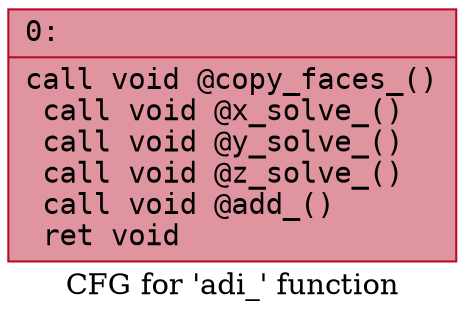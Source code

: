 digraph "CFG for 'adi_' function" {
	label="CFG for 'adi_' function";

	Node0x56277ca85e80 [shape=record,color="#b70d28ff", style=filled, fillcolor="#b70d2870" fontname="Courier",label="{0:\l|  call void @copy_faces_()\l  call void @x_solve_()\l  call void @y_solve_()\l  call void @z_solve_()\l  call void @add_()\l  ret void\l}"];
}

